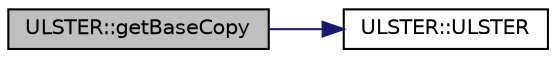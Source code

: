 digraph "ULSTER::getBaseCopy"
{
  edge [fontname="Helvetica",fontsize="10",labelfontname="Helvetica",labelfontsize="10"];
  node [fontname="Helvetica",fontsize="10",shape=record];
  rankdir="LR";
  Node1 [label="ULSTER::getBaseCopy",height=0.2,width=0.4,color="black", fillcolor="grey75", style="filled", fontcolor="black"];
  Node1 -> Node2 [color="midnightblue",fontsize="10",style="solid",fontname="Helvetica"];
  Node2 [label="ULSTER::ULSTER",height=0.2,width=0.4,color="black", fillcolor="white", style="filled",URL="$class_u_l_s_t_e_r.html#a637ad8cb5537167ab51cd079637a8323"];
}
